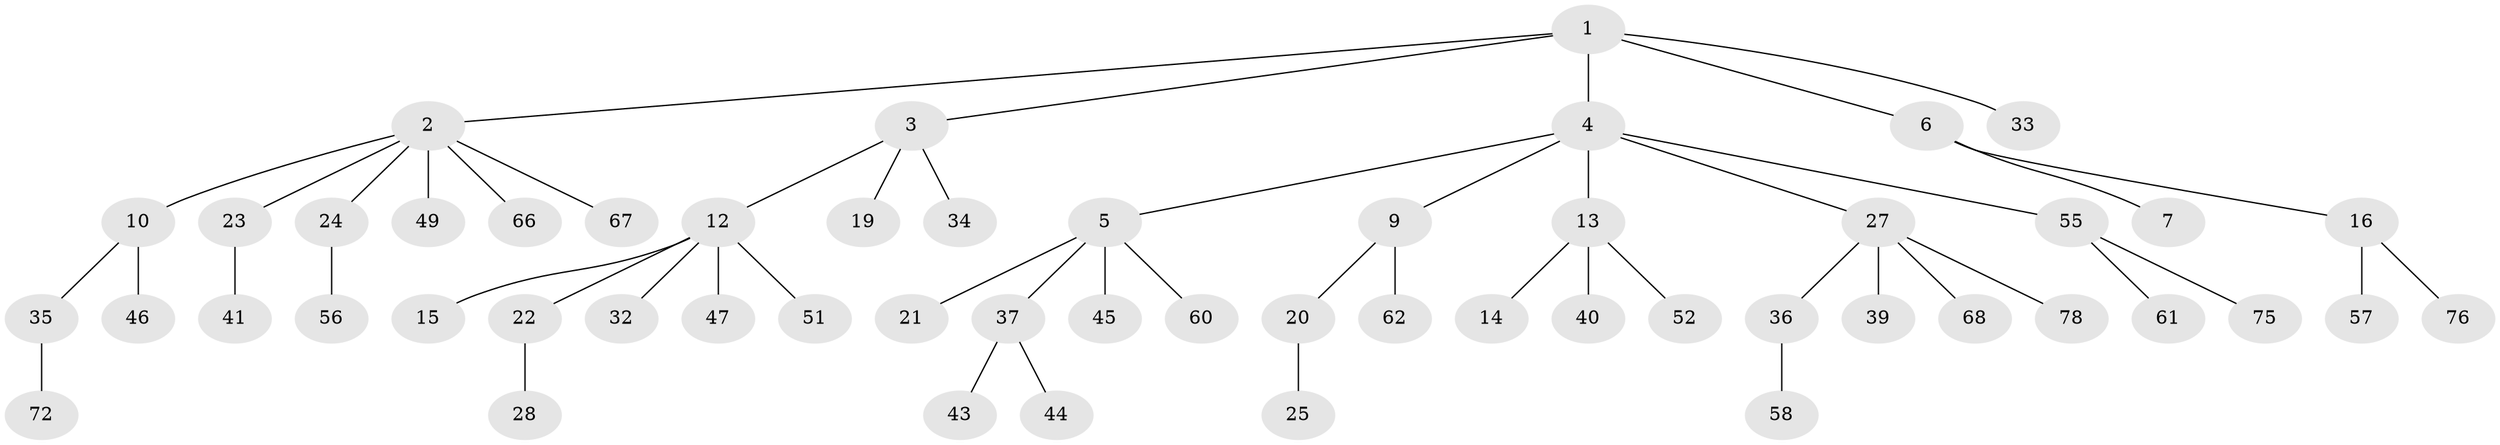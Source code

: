 // Generated by graph-tools (version 1.1) at 2025/52/02/27/25 19:52:09]
// undirected, 54 vertices, 53 edges
graph export_dot {
graph [start="1"]
  node [color=gray90,style=filled];
  1 [super="+48"];
  2 [super="+8"];
  3 [super="+18"];
  4 [super="+11"];
  5 [super="+64"];
  6 [super="+31"];
  7;
  9;
  10 [super="+77"];
  12 [super="+17"];
  13 [super="+29"];
  14;
  15 [super="+26"];
  16 [super="+38"];
  19;
  20 [super="+59"];
  21 [super="+54"];
  22 [super="+74"];
  23 [super="+30"];
  24;
  25;
  27 [super="+65"];
  28;
  32;
  33;
  34 [super="+69"];
  35 [super="+71"];
  36 [super="+53"];
  37 [super="+42"];
  39;
  40;
  41;
  43 [super="+63"];
  44;
  45;
  46;
  47 [super="+50"];
  49;
  51;
  52;
  55 [super="+73"];
  56 [super="+70"];
  57;
  58;
  60;
  61;
  62;
  66;
  67;
  68;
  72;
  75;
  76;
  78;
  1 -- 2;
  1 -- 3;
  1 -- 4;
  1 -- 6;
  1 -- 33;
  2 -- 10;
  2 -- 23;
  2 -- 49;
  2 -- 66;
  2 -- 67;
  2 -- 24;
  3 -- 12;
  3 -- 19;
  3 -- 34;
  4 -- 5;
  4 -- 9;
  4 -- 27;
  4 -- 55;
  4 -- 13;
  5 -- 21;
  5 -- 37;
  5 -- 45;
  5 -- 60;
  6 -- 7;
  6 -- 16;
  9 -- 20;
  9 -- 62;
  10 -- 35;
  10 -- 46;
  12 -- 15;
  12 -- 32;
  12 -- 51;
  12 -- 22;
  12 -- 47;
  13 -- 14;
  13 -- 40;
  13 -- 52;
  16 -- 57;
  16 -- 76;
  20 -- 25;
  22 -- 28;
  23 -- 41;
  24 -- 56;
  27 -- 36;
  27 -- 39;
  27 -- 68;
  27 -- 78;
  35 -- 72;
  36 -- 58;
  37 -- 43;
  37 -- 44;
  55 -- 61;
  55 -- 75;
}
